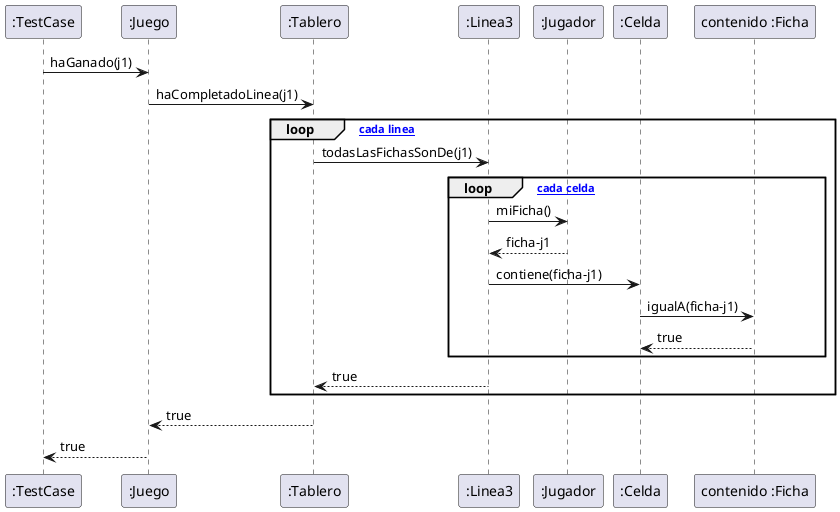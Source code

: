 @startuml

":TestCase" -> ":Juego": haGanado(j1)
":Juego" -> ":Tablero": haCompletadoLinea(j1)
loop [para cada linea]
        ":Tablero" -> ":Linea3": todasLasFichasSonDe(j1)
        loop [para cada celda]
                ":Linea3" -> ":Jugador": miFicha()
                return ficha-j1
                ":Linea3" -> ":Celda": contiene(ficha-j1)
                ":Celda" -> "contenido :Ficha": igualA(ficha-j1)
                return true
        end
        ":Linea3" --> ":Tablero": true
end
":Tablero" --> ":Juego": true
":Juego" --> ":TestCase": true

@enduml
